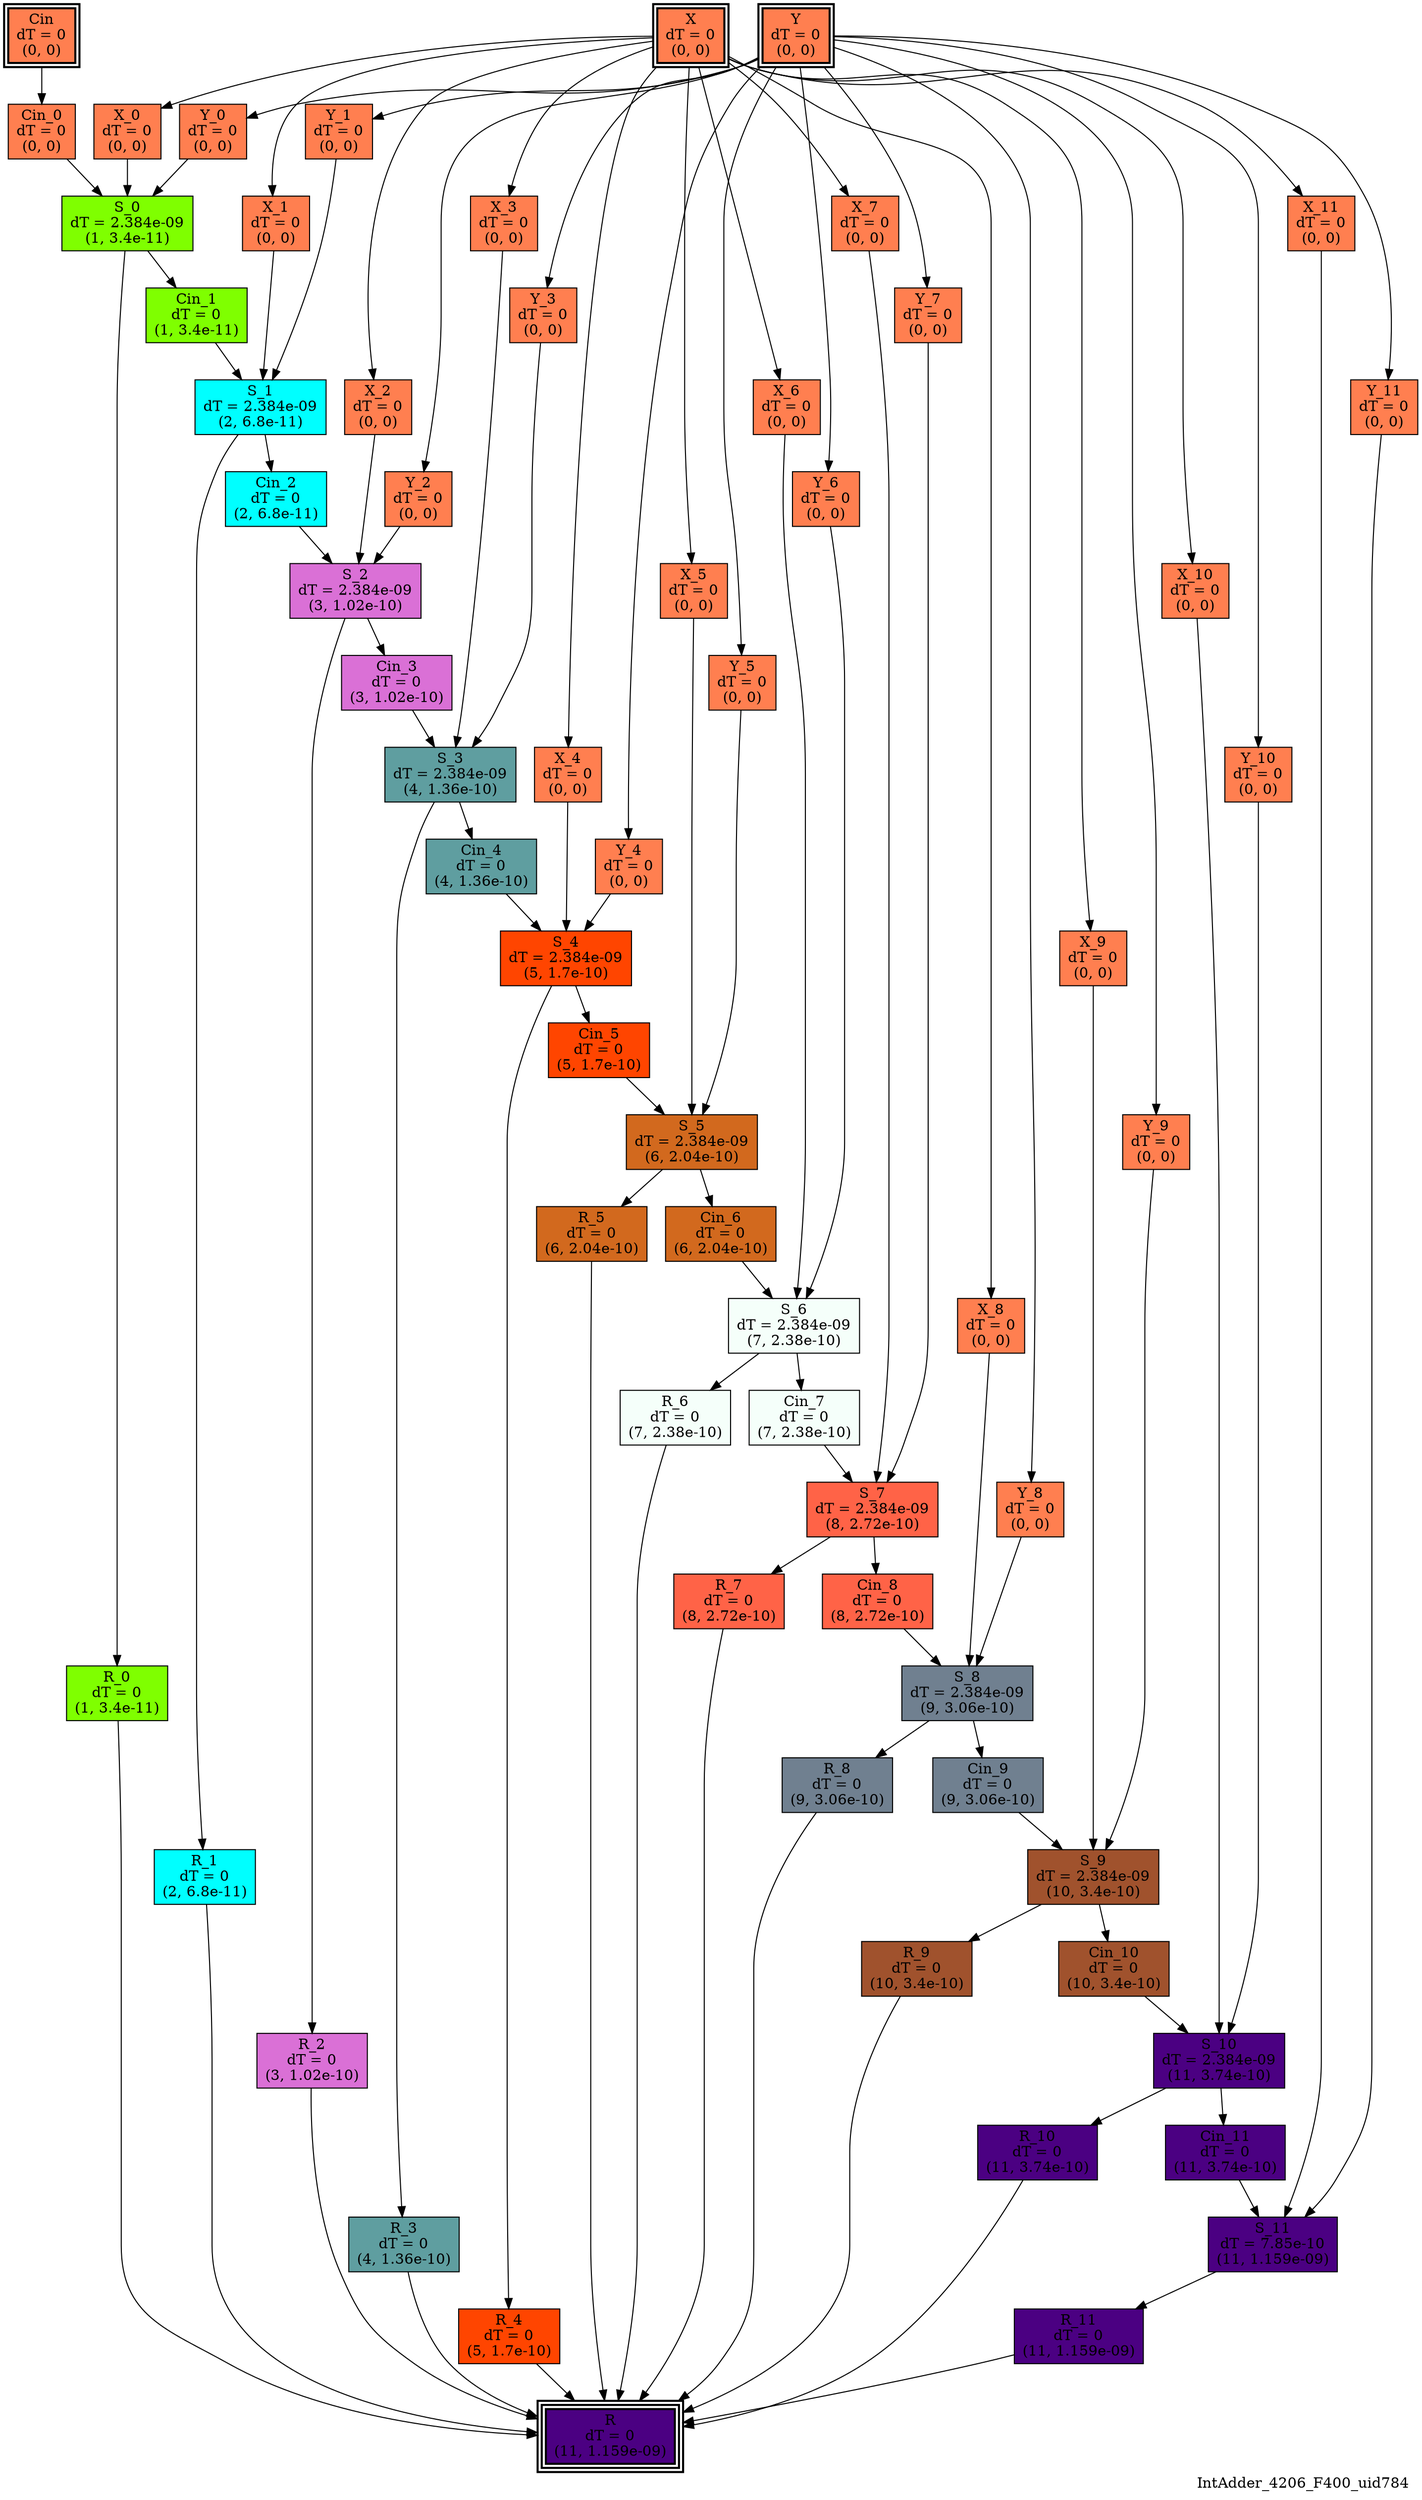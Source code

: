 digraph IntAdder_4206_F400_uid784
{
	//graph drawing options
	label=IntAdder_4206_F400_uid784;
	labelloc=bottom;
	labeljust=right;
	ratio=auto;
	nodesep=0.25;
	ranksep=0.5;

	//input/output signals of operator IntAdder_4206_F400_uid784
	X__IntAdder_4206_F400_uid784 [ label="X\ndT = 0\n(0, 0)", shape=box, color=black, style="bold, filled", fillcolor=coral, peripheries=2 ];
	Y__IntAdder_4206_F400_uid784 [ label="Y\ndT = 0\n(0, 0)", shape=box, color=black, style="bold, filled", fillcolor=coral, peripheries=2 ];
	Cin__IntAdder_4206_F400_uid784 [ label="Cin\ndT = 0\n(0, 0)", shape=box, color=black, style="bold, filled", fillcolor=coral, peripheries=2 ];
	R__IntAdder_4206_F400_uid784 [ label="R\ndT = 0\n(11, 1.159e-09)", shape=box, color=black, style="bold, filled", fillcolor=indigo, peripheries=3 ];
	{rank=same X__IntAdder_4206_F400_uid784, Y__IntAdder_4206_F400_uid784, Cin__IntAdder_4206_F400_uid784};
	{rank=same R__IntAdder_4206_F400_uid784};
	//internal signals of operator IntAdder_4206_F400_uid784
	Cin_0__IntAdder_4206_F400_uid784 [ label="Cin_0\ndT = 0\n(0, 0)", shape=box, color=black, style=filled, fillcolor=coral, peripheries=1 ];
	X_0__IntAdder_4206_F400_uid784 [ label="X_0\ndT = 0\n(0, 0)", shape=box, color=black, style=filled, fillcolor=coral, peripheries=1 ];
	Y_0__IntAdder_4206_F400_uid784 [ label="Y_0\ndT = 0\n(0, 0)", shape=box, color=black, style=filled, fillcolor=coral, peripheries=1 ];
	S_0__IntAdder_4206_F400_uid784 [ label="S_0\ndT = 2.384e-09\n(1, 3.4e-11)", shape=box, color=black, style=filled, fillcolor=chartreuse, peripheries=1 ];
	R_0__IntAdder_4206_F400_uid784 [ label="R_0\ndT = 0\n(1, 3.4e-11)", shape=box, color=black, style=filled, fillcolor=chartreuse, peripheries=1 ];
	Cin_1__IntAdder_4206_F400_uid784 [ label="Cin_1\ndT = 0\n(1, 3.4e-11)", shape=box, color=black, style=filled, fillcolor=chartreuse, peripheries=1 ];
	X_1__IntAdder_4206_F400_uid784 [ label="X_1\ndT = 0\n(0, 0)", shape=box, color=black, style=filled, fillcolor=coral, peripheries=1 ];
	Y_1__IntAdder_4206_F400_uid784 [ label="Y_1\ndT = 0\n(0, 0)", shape=box, color=black, style=filled, fillcolor=coral, peripheries=1 ];
	S_1__IntAdder_4206_F400_uid784 [ label="S_1\ndT = 2.384e-09\n(2, 6.8e-11)", shape=box, color=black, style=filled, fillcolor=cyan, peripheries=1 ];
	R_1__IntAdder_4206_F400_uid784 [ label="R_1\ndT = 0\n(2, 6.8e-11)", shape=box, color=black, style=filled, fillcolor=cyan, peripheries=1 ];
	Cin_2__IntAdder_4206_F400_uid784 [ label="Cin_2\ndT = 0\n(2, 6.8e-11)", shape=box, color=black, style=filled, fillcolor=cyan, peripheries=1 ];
	X_2__IntAdder_4206_F400_uid784 [ label="X_2\ndT = 0\n(0, 0)", shape=box, color=black, style=filled, fillcolor=coral, peripheries=1 ];
	Y_2__IntAdder_4206_F400_uid784 [ label="Y_2\ndT = 0\n(0, 0)", shape=box, color=black, style=filled, fillcolor=coral, peripheries=1 ];
	S_2__IntAdder_4206_F400_uid784 [ label="S_2\ndT = 2.384e-09\n(3, 1.02e-10)", shape=box, color=black, style=filled, fillcolor=orchid, peripheries=1 ];
	R_2__IntAdder_4206_F400_uid784 [ label="R_2\ndT = 0\n(3, 1.02e-10)", shape=box, color=black, style=filled, fillcolor=orchid, peripheries=1 ];
	Cin_3__IntAdder_4206_F400_uid784 [ label="Cin_3\ndT = 0\n(3, 1.02e-10)", shape=box, color=black, style=filled, fillcolor=orchid, peripheries=1 ];
	X_3__IntAdder_4206_F400_uid784 [ label="X_3\ndT = 0\n(0, 0)", shape=box, color=black, style=filled, fillcolor=coral, peripheries=1 ];
	Y_3__IntAdder_4206_F400_uid784 [ label="Y_3\ndT = 0\n(0, 0)", shape=box, color=black, style=filled, fillcolor=coral, peripheries=1 ];
	S_3__IntAdder_4206_F400_uid784 [ label="S_3\ndT = 2.384e-09\n(4, 1.36e-10)", shape=box, color=black, style=filled, fillcolor=cadetblue, peripheries=1 ];
	R_3__IntAdder_4206_F400_uid784 [ label="R_3\ndT = 0\n(4, 1.36e-10)", shape=box, color=black, style=filled, fillcolor=cadetblue, peripheries=1 ];
	Cin_4__IntAdder_4206_F400_uid784 [ label="Cin_4\ndT = 0\n(4, 1.36e-10)", shape=box, color=black, style=filled, fillcolor=cadetblue, peripheries=1 ];
	X_4__IntAdder_4206_F400_uid784 [ label="X_4\ndT = 0\n(0, 0)", shape=box, color=black, style=filled, fillcolor=coral, peripheries=1 ];
	Y_4__IntAdder_4206_F400_uid784 [ label="Y_4\ndT = 0\n(0, 0)", shape=box, color=black, style=filled, fillcolor=coral, peripheries=1 ];
	S_4__IntAdder_4206_F400_uid784 [ label="S_4\ndT = 2.384e-09\n(5, 1.7e-10)", shape=box, color=black, style=filled, fillcolor=orangered, peripheries=1 ];
	R_4__IntAdder_4206_F400_uid784 [ label="R_4\ndT = 0\n(5, 1.7e-10)", shape=box, color=black, style=filled, fillcolor=orangered, peripheries=1 ];
	Cin_5__IntAdder_4206_F400_uid784 [ label="Cin_5\ndT = 0\n(5, 1.7e-10)", shape=box, color=black, style=filled, fillcolor=orangered, peripheries=1 ];
	X_5__IntAdder_4206_F400_uid784 [ label="X_5\ndT = 0\n(0, 0)", shape=box, color=black, style=filled, fillcolor=coral, peripheries=1 ];
	Y_5__IntAdder_4206_F400_uid784 [ label="Y_5\ndT = 0\n(0, 0)", shape=box, color=black, style=filled, fillcolor=coral, peripheries=1 ];
	S_5__IntAdder_4206_F400_uid784 [ label="S_5\ndT = 2.384e-09\n(6, 2.04e-10)", shape=box, color=black, style=filled, fillcolor=chocolate, peripheries=1 ];
	R_5__IntAdder_4206_F400_uid784 [ label="R_5\ndT = 0\n(6, 2.04e-10)", shape=box, color=black, style=filled, fillcolor=chocolate, peripheries=1 ];
	Cin_6__IntAdder_4206_F400_uid784 [ label="Cin_6\ndT = 0\n(6, 2.04e-10)", shape=box, color=black, style=filled, fillcolor=chocolate, peripheries=1 ];
	X_6__IntAdder_4206_F400_uid784 [ label="X_6\ndT = 0\n(0, 0)", shape=box, color=black, style=filled, fillcolor=coral, peripheries=1 ];
	Y_6__IntAdder_4206_F400_uid784 [ label="Y_6\ndT = 0\n(0, 0)", shape=box, color=black, style=filled, fillcolor=coral, peripheries=1 ];
	S_6__IntAdder_4206_F400_uid784 [ label="S_6\ndT = 2.384e-09\n(7, 2.38e-10)", shape=box, color=black, style=filled, fillcolor=mintcream, peripheries=1 ];
	R_6__IntAdder_4206_F400_uid784 [ label="R_6\ndT = 0\n(7, 2.38e-10)", shape=box, color=black, style=filled, fillcolor=mintcream, peripheries=1 ];
	Cin_7__IntAdder_4206_F400_uid784 [ label="Cin_7\ndT = 0\n(7, 2.38e-10)", shape=box, color=black, style=filled, fillcolor=mintcream, peripheries=1 ];
	X_7__IntAdder_4206_F400_uid784 [ label="X_7\ndT = 0\n(0, 0)", shape=box, color=black, style=filled, fillcolor=coral, peripheries=1 ];
	Y_7__IntAdder_4206_F400_uid784 [ label="Y_7\ndT = 0\n(0, 0)", shape=box, color=black, style=filled, fillcolor=coral, peripheries=1 ];
	S_7__IntAdder_4206_F400_uid784 [ label="S_7\ndT = 2.384e-09\n(8, 2.72e-10)", shape=box, color=black, style=filled, fillcolor=tomato, peripheries=1 ];
	R_7__IntAdder_4206_F400_uid784 [ label="R_7\ndT = 0\n(8, 2.72e-10)", shape=box, color=black, style=filled, fillcolor=tomato, peripheries=1 ];
	Cin_8__IntAdder_4206_F400_uid784 [ label="Cin_8\ndT = 0\n(8, 2.72e-10)", shape=box, color=black, style=filled, fillcolor=tomato, peripheries=1 ];
	X_8__IntAdder_4206_F400_uid784 [ label="X_8\ndT = 0\n(0, 0)", shape=box, color=black, style=filled, fillcolor=coral, peripheries=1 ];
	Y_8__IntAdder_4206_F400_uid784 [ label="Y_8\ndT = 0\n(0, 0)", shape=box, color=black, style=filled, fillcolor=coral, peripheries=1 ];
	S_8__IntAdder_4206_F400_uid784 [ label="S_8\ndT = 2.384e-09\n(9, 3.06e-10)", shape=box, color=black, style=filled, fillcolor=slategray, peripheries=1 ];
	R_8__IntAdder_4206_F400_uid784 [ label="R_8\ndT = 0\n(9, 3.06e-10)", shape=box, color=black, style=filled, fillcolor=slategray, peripheries=1 ];
	Cin_9__IntAdder_4206_F400_uid784 [ label="Cin_9\ndT = 0\n(9, 3.06e-10)", shape=box, color=black, style=filled, fillcolor=slategray, peripheries=1 ];
	X_9__IntAdder_4206_F400_uid784 [ label="X_9\ndT = 0\n(0, 0)", shape=box, color=black, style=filled, fillcolor=coral, peripheries=1 ];
	Y_9__IntAdder_4206_F400_uid784 [ label="Y_9\ndT = 0\n(0, 0)", shape=box, color=black, style=filled, fillcolor=coral, peripheries=1 ];
	S_9__IntAdder_4206_F400_uid784 [ label="S_9\ndT = 2.384e-09\n(10, 3.4e-10)", shape=box, color=black, style=filled, fillcolor=sienna, peripheries=1 ];
	R_9__IntAdder_4206_F400_uid784 [ label="R_9\ndT = 0\n(10, 3.4e-10)", shape=box, color=black, style=filled, fillcolor=sienna, peripheries=1 ];
	Cin_10__IntAdder_4206_F400_uid784 [ label="Cin_10\ndT = 0\n(10, 3.4e-10)", shape=box, color=black, style=filled, fillcolor=sienna, peripheries=1 ];
	X_10__IntAdder_4206_F400_uid784 [ label="X_10\ndT = 0\n(0, 0)", shape=box, color=black, style=filled, fillcolor=coral, peripheries=1 ];
	Y_10__IntAdder_4206_F400_uid784 [ label="Y_10\ndT = 0\n(0, 0)", shape=box, color=black, style=filled, fillcolor=coral, peripheries=1 ];
	S_10__IntAdder_4206_F400_uid784 [ label="S_10\ndT = 2.384e-09\n(11, 3.74e-10)", shape=box, color=black, style=filled, fillcolor=indigo, peripheries=1 ];
	R_10__IntAdder_4206_F400_uid784 [ label="R_10\ndT = 0\n(11, 3.74e-10)", shape=box, color=black, style=filled, fillcolor=indigo, peripheries=1 ];
	Cin_11__IntAdder_4206_F400_uid784 [ label="Cin_11\ndT = 0\n(11, 3.74e-10)", shape=box, color=black, style=filled, fillcolor=indigo, peripheries=1 ];
	X_11__IntAdder_4206_F400_uid784 [ label="X_11\ndT = 0\n(0, 0)", shape=box, color=black, style=filled, fillcolor=coral, peripheries=1 ];
	Y_11__IntAdder_4206_F400_uid784 [ label="Y_11\ndT = 0\n(0, 0)", shape=box, color=black, style=filled, fillcolor=coral, peripheries=1 ];
	S_11__IntAdder_4206_F400_uid784 [ label="S_11\ndT = 7.85e-10\n(11, 1.159e-09)", shape=box, color=black, style=filled, fillcolor=indigo, peripheries=1 ];
	R_11__IntAdder_4206_F400_uid784 [ label="R_11\ndT = 0\n(11, 1.159e-09)", shape=box, color=black, style=filled, fillcolor=indigo, peripheries=1 ];

	//subcomponents of operator IntAdder_4206_F400_uid784

	//input and internal signal connections of operator IntAdder_4206_F400_uid784
	X__IntAdder_4206_F400_uid784 -> X_0__IntAdder_4206_F400_uid784 [ arrowhead=normal, arrowsize=1.0, arrowtail=normal, color=black, dir=forward  ];
	X__IntAdder_4206_F400_uid784 -> X_1__IntAdder_4206_F400_uid784 [ arrowhead=normal, arrowsize=1.0, arrowtail=normal, color=black, dir=forward  ];
	X__IntAdder_4206_F400_uid784 -> X_2__IntAdder_4206_F400_uid784 [ arrowhead=normal, arrowsize=1.0, arrowtail=normal, color=black, dir=forward  ];
	X__IntAdder_4206_F400_uid784 -> X_3__IntAdder_4206_F400_uid784 [ arrowhead=normal, arrowsize=1.0, arrowtail=normal, color=black, dir=forward  ];
	X__IntAdder_4206_F400_uid784 -> X_4__IntAdder_4206_F400_uid784 [ arrowhead=normal, arrowsize=1.0, arrowtail=normal, color=black, dir=forward  ];
	X__IntAdder_4206_F400_uid784 -> X_5__IntAdder_4206_F400_uid784 [ arrowhead=normal, arrowsize=1.0, arrowtail=normal, color=black, dir=forward  ];
	X__IntAdder_4206_F400_uid784 -> X_6__IntAdder_4206_F400_uid784 [ arrowhead=normal, arrowsize=1.0, arrowtail=normal, color=black, dir=forward  ];
	X__IntAdder_4206_F400_uid784 -> X_7__IntAdder_4206_F400_uid784 [ arrowhead=normal, arrowsize=1.0, arrowtail=normal, color=black, dir=forward  ];
	X__IntAdder_4206_F400_uid784 -> X_8__IntAdder_4206_F400_uid784 [ arrowhead=normal, arrowsize=1.0, arrowtail=normal, color=black, dir=forward  ];
	X__IntAdder_4206_F400_uid784 -> X_9__IntAdder_4206_F400_uid784 [ arrowhead=normal, arrowsize=1.0, arrowtail=normal, color=black, dir=forward  ];
	X__IntAdder_4206_F400_uid784 -> X_10__IntAdder_4206_F400_uid784 [ arrowhead=normal, arrowsize=1.0, arrowtail=normal, color=black, dir=forward  ];
	X__IntAdder_4206_F400_uid784 -> X_11__IntAdder_4206_F400_uid784 [ arrowhead=normal, arrowsize=1.0, arrowtail=normal, color=black, dir=forward  ];
	Y__IntAdder_4206_F400_uid784 -> Y_0__IntAdder_4206_F400_uid784 [ arrowhead=normal, arrowsize=1.0, arrowtail=normal, color=black, dir=forward  ];
	Y__IntAdder_4206_F400_uid784 -> Y_1__IntAdder_4206_F400_uid784 [ arrowhead=normal, arrowsize=1.0, arrowtail=normal, color=black, dir=forward  ];
	Y__IntAdder_4206_F400_uid784 -> Y_2__IntAdder_4206_F400_uid784 [ arrowhead=normal, arrowsize=1.0, arrowtail=normal, color=black, dir=forward  ];
	Y__IntAdder_4206_F400_uid784 -> Y_3__IntAdder_4206_F400_uid784 [ arrowhead=normal, arrowsize=1.0, arrowtail=normal, color=black, dir=forward  ];
	Y__IntAdder_4206_F400_uid784 -> Y_4__IntAdder_4206_F400_uid784 [ arrowhead=normal, arrowsize=1.0, arrowtail=normal, color=black, dir=forward  ];
	Y__IntAdder_4206_F400_uid784 -> Y_5__IntAdder_4206_F400_uid784 [ arrowhead=normal, arrowsize=1.0, arrowtail=normal, color=black, dir=forward  ];
	Y__IntAdder_4206_F400_uid784 -> Y_6__IntAdder_4206_F400_uid784 [ arrowhead=normal, arrowsize=1.0, arrowtail=normal, color=black, dir=forward  ];
	Y__IntAdder_4206_F400_uid784 -> Y_7__IntAdder_4206_F400_uid784 [ arrowhead=normal, arrowsize=1.0, arrowtail=normal, color=black, dir=forward  ];
	Y__IntAdder_4206_F400_uid784 -> Y_8__IntAdder_4206_F400_uid784 [ arrowhead=normal, arrowsize=1.0, arrowtail=normal, color=black, dir=forward  ];
	Y__IntAdder_4206_F400_uid784 -> Y_9__IntAdder_4206_F400_uid784 [ arrowhead=normal, arrowsize=1.0, arrowtail=normal, color=black, dir=forward  ];
	Y__IntAdder_4206_F400_uid784 -> Y_10__IntAdder_4206_F400_uid784 [ arrowhead=normal, arrowsize=1.0, arrowtail=normal, color=black, dir=forward  ];
	Y__IntAdder_4206_F400_uid784 -> Y_11__IntAdder_4206_F400_uid784 [ arrowhead=normal, arrowsize=1.0, arrowtail=normal, color=black, dir=forward  ];
	Cin__IntAdder_4206_F400_uid784 -> Cin_0__IntAdder_4206_F400_uid784 [ arrowhead=normal, arrowsize=1.0, arrowtail=normal, color=black, dir=forward  ];
	Cin_0__IntAdder_4206_F400_uid784 -> S_0__IntAdder_4206_F400_uid784 [ arrowhead=normal, arrowsize=1.0, arrowtail=normal, color=black, dir=forward  ];
	X_0__IntAdder_4206_F400_uid784 -> S_0__IntAdder_4206_F400_uid784 [ arrowhead=normal, arrowsize=1.0, arrowtail=normal, color=black, dir=forward  ];
	Y_0__IntAdder_4206_F400_uid784 -> S_0__IntAdder_4206_F400_uid784 [ arrowhead=normal, arrowsize=1.0, arrowtail=normal, color=black, dir=forward  ];
	S_0__IntAdder_4206_F400_uid784 -> R_0__IntAdder_4206_F400_uid784 [ arrowhead=normal, arrowsize=1.0, arrowtail=normal, color=black, dir=forward  ];
	S_0__IntAdder_4206_F400_uid784 -> Cin_1__IntAdder_4206_F400_uid784 [ arrowhead=normal, arrowsize=1.0, arrowtail=normal, color=black, dir=forward  ];
	R_0__IntAdder_4206_F400_uid784 -> R__IntAdder_4206_F400_uid784 [ arrowhead=normal, arrowsize=1.0, arrowtail=normal, color=black, dir=forward  ];
	Cin_1__IntAdder_4206_F400_uid784 -> S_1__IntAdder_4206_F400_uid784 [ arrowhead=normal, arrowsize=1.0, arrowtail=normal, color=black, dir=forward  ];
	X_1__IntAdder_4206_F400_uid784 -> S_1__IntAdder_4206_F400_uid784 [ arrowhead=normal, arrowsize=1.0, arrowtail=normal, color=black, dir=forward  ];
	Y_1__IntAdder_4206_F400_uid784 -> S_1__IntAdder_4206_F400_uid784 [ arrowhead=normal, arrowsize=1.0, arrowtail=normal, color=black, dir=forward  ];
	S_1__IntAdder_4206_F400_uid784 -> R_1__IntAdder_4206_F400_uid784 [ arrowhead=normal, arrowsize=1.0, arrowtail=normal, color=black, dir=forward  ];
	S_1__IntAdder_4206_F400_uid784 -> Cin_2__IntAdder_4206_F400_uid784 [ arrowhead=normal, arrowsize=1.0, arrowtail=normal, color=black, dir=forward  ];
	R_1__IntAdder_4206_F400_uid784 -> R__IntAdder_4206_F400_uid784 [ arrowhead=normal, arrowsize=1.0, arrowtail=normal, color=black, dir=forward  ];
	Cin_2__IntAdder_4206_F400_uid784 -> S_2__IntAdder_4206_F400_uid784 [ arrowhead=normal, arrowsize=1.0, arrowtail=normal, color=black, dir=forward  ];
	X_2__IntAdder_4206_F400_uid784 -> S_2__IntAdder_4206_F400_uid784 [ arrowhead=normal, arrowsize=1.0, arrowtail=normal, color=black, dir=forward  ];
	Y_2__IntAdder_4206_F400_uid784 -> S_2__IntAdder_4206_F400_uid784 [ arrowhead=normal, arrowsize=1.0, arrowtail=normal, color=black, dir=forward  ];
	S_2__IntAdder_4206_F400_uid784 -> R_2__IntAdder_4206_F400_uid784 [ arrowhead=normal, arrowsize=1.0, arrowtail=normal, color=black, dir=forward  ];
	S_2__IntAdder_4206_F400_uid784 -> Cin_3__IntAdder_4206_F400_uid784 [ arrowhead=normal, arrowsize=1.0, arrowtail=normal, color=black, dir=forward  ];
	R_2__IntAdder_4206_F400_uid784 -> R__IntAdder_4206_F400_uid784 [ arrowhead=normal, arrowsize=1.0, arrowtail=normal, color=black, dir=forward  ];
	Cin_3__IntAdder_4206_F400_uid784 -> S_3__IntAdder_4206_F400_uid784 [ arrowhead=normal, arrowsize=1.0, arrowtail=normal, color=black, dir=forward  ];
	X_3__IntAdder_4206_F400_uid784 -> S_3__IntAdder_4206_F400_uid784 [ arrowhead=normal, arrowsize=1.0, arrowtail=normal, color=black, dir=forward  ];
	Y_3__IntAdder_4206_F400_uid784 -> S_3__IntAdder_4206_F400_uid784 [ arrowhead=normal, arrowsize=1.0, arrowtail=normal, color=black, dir=forward  ];
	S_3__IntAdder_4206_F400_uid784 -> R_3__IntAdder_4206_F400_uid784 [ arrowhead=normal, arrowsize=1.0, arrowtail=normal, color=black, dir=forward  ];
	S_3__IntAdder_4206_F400_uid784 -> Cin_4__IntAdder_4206_F400_uid784 [ arrowhead=normal, arrowsize=1.0, arrowtail=normal, color=black, dir=forward  ];
	R_3__IntAdder_4206_F400_uid784 -> R__IntAdder_4206_F400_uid784 [ arrowhead=normal, arrowsize=1.0, arrowtail=normal, color=black, dir=forward  ];
	Cin_4__IntAdder_4206_F400_uid784 -> S_4__IntAdder_4206_F400_uid784 [ arrowhead=normal, arrowsize=1.0, arrowtail=normal, color=black, dir=forward  ];
	X_4__IntAdder_4206_F400_uid784 -> S_4__IntAdder_4206_F400_uid784 [ arrowhead=normal, arrowsize=1.0, arrowtail=normal, color=black, dir=forward  ];
	Y_4__IntAdder_4206_F400_uid784 -> S_4__IntAdder_4206_F400_uid784 [ arrowhead=normal, arrowsize=1.0, arrowtail=normal, color=black, dir=forward  ];
	S_4__IntAdder_4206_F400_uid784 -> R_4__IntAdder_4206_F400_uid784 [ arrowhead=normal, arrowsize=1.0, arrowtail=normal, color=black, dir=forward  ];
	S_4__IntAdder_4206_F400_uid784 -> Cin_5__IntAdder_4206_F400_uid784 [ arrowhead=normal, arrowsize=1.0, arrowtail=normal, color=black, dir=forward  ];
	R_4__IntAdder_4206_F400_uid784 -> R__IntAdder_4206_F400_uid784 [ arrowhead=normal, arrowsize=1.0, arrowtail=normal, color=black, dir=forward  ];
	Cin_5__IntAdder_4206_F400_uid784 -> S_5__IntAdder_4206_F400_uid784 [ arrowhead=normal, arrowsize=1.0, arrowtail=normal, color=black, dir=forward  ];
	X_5__IntAdder_4206_F400_uid784 -> S_5__IntAdder_4206_F400_uid784 [ arrowhead=normal, arrowsize=1.0, arrowtail=normal, color=black, dir=forward  ];
	Y_5__IntAdder_4206_F400_uid784 -> S_5__IntAdder_4206_F400_uid784 [ arrowhead=normal, arrowsize=1.0, arrowtail=normal, color=black, dir=forward  ];
	S_5__IntAdder_4206_F400_uid784 -> R_5__IntAdder_4206_F400_uid784 [ arrowhead=normal, arrowsize=1.0, arrowtail=normal, color=black, dir=forward  ];
	S_5__IntAdder_4206_F400_uid784 -> Cin_6__IntAdder_4206_F400_uid784 [ arrowhead=normal, arrowsize=1.0, arrowtail=normal, color=black, dir=forward  ];
	R_5__IntAdder_4206_F400_uid784 -> R__IntAdder_4206_F400_uid784 [ arrowhead=normal, arrowsize=1.0, arrowtail=normal, color=black, dir=forward  ];
	Cin_6__IntAdder_4206_F400_uid784 -> S_6__IntAdder_4206_F400_uid784 [ arrowhead=normal, arrowsize=1.0, arrowtail=normal, color=black, dir=forward  ];
	X_6__IntAdder_4206_F400_uid784 -> S_6__IntAdder_4206_F400_uid784 [ arrowhead=normal, arrowsize=1.0, arrowtail=normal, color=black, dir=forward  ];
	Y_6__IntAdder_4206_F400_uid784 -> S_6__IntAdder_4206_F400_uid784 [ arrowhead=normal, arrowsize=1.0, arrowtail=normal, color=black, dir=forward  ];
	S_6__IntAdder_4206_F400_uid784 -> R_6__IntAdder_4206_F400_uid784 [ arrowhead=normal, arrowsize=1.0, arrowtail=normal, color=black, dir=forward  ];
	S_6__IntAdder_4206_F400_uid784 -> Cin_7__IntAdder_4206_F400_uid784 [ arrowhead=normal, arrowsize=1.0, arrowtail=normal, color=black, dir=forward  ];
	R_6__IntAdder_4206_F400_uid784 -> R__IntAdder_4206_F400_uid784 [ arrowhead=normal, arrowsize=1.0, arrowtail=normal, color=black, dir=forward  ];
	Cin_7__IntAdder_4206_F400_uid784 -> S_7__IntAdder_4206_F400_uid784 [ arrowhead=normal, arrowsize=1.0, arrowtail=normal, color=black, dir=forward  ];
	X_7__IntAdder_4206_F400_uid784 -> S_7__IntAdder_4206_F400_uid784 [ arrowhead=normal, arrowsize=1.0, arrowtail=normal, color=black, dir=forward  ];
	Y_7__IntAdder_4206_F400_uid784 -> S_7__IntAdder_4206_F400_uid784 [ arrowhead=normal, arrowsize=1.0, arrowtail=normal, color=black, dir=forward  ];
	S_7__IntAdder_4206_F400_uid784 -> R_7__IntAdder_4206_F400_uid784 [ arrowhead=normal, arrowsize=1.0, arrowtail=normal, color=black, dir=forward  ];
	S_7__IntAdder_4206_F400_uid784 -> Cin_8__IntAdder_4206_F400_uid784 [ arrowhead=normal, arrowsize=1.0, arrowtail=normal, color=black, dir=forward  ];
	R_7__IntAdder_4206_F400_uid784 -> R__IntAdder_4206_F400_uid784 [ arrowhead=normal, arrowsize=1.0, arrowtail=normal, color=black, dir=forward  ];
	Cin_8__IntAdder_4206_F400_uid784 -> S_8__IntAdder_4206_F400_uid784 [ arrowhead=normal, arrowsize=1.0, arrowtail=normal, color=black, dir=forward  ];
	X_8__IntAdder_4206_F400_uid784 -> S_8__IntAdder_4206_F400_uid784 [ arrowhead=normal, arrowsize=1.0, arrowtail=normal, color=black, dir=forward  ];
	Y_8__IntAdder_4206_F400_uid784 -> S_8__IntAdder_4206_F400_uid784 [ arrowhead=normal, arrowsize=1.0, arrowtail=normal, color=black, dir=forward  ];
	S_8__IntAdder_4206_F400_uid784 -> R_8__IntAdder_4206_F400_uid784 [ arrowhead=normal, arrowsize=1.0, arrowtail=normal, color=black, dir=forward  ];
	S_8__IntAdder_4206_F400_uid784 -> Cin_9__IntAdder_4206_F400_uid784 [ arrowhead=normal, arrowsize=1.0, arrowtail=normal, color=black, dir=forward  ];
	R_8__IntAdder_4206_F400_uid784 -> R__IntAdder_4206_F400_uid784 [ arrowhead=normal, arrowsize=1.0, arrowtail=normal, color=black, dir=forward  ];
	Cin_9__IntAdder_4206_F400_uid784 -> S_9__IntAdder_4206_F400_uid784 [ arrowhead=normal, arrowsize=1.0, arrowtail=normal, color=black, dir=forward  ];
	X_9__IntAdder_4206_F400_uid784 -> S_9__IntAdder_4206_F400_uid784 [ arrowhead=normal, arrowsize=1.0, arrowtail=normal, color=black, dir=forward  ];
	Y_9__IntAdder_4206_F400_uid784 -> S_9__IntAdder_4206_F400_uid784 [ arrowhead=normal, arrowsize=1.0, arrowtail=normal, color=black, dir=forward  ];
	S_9__IntAdder_4206_F400_uid784 -> R_9__IntAdder_4206_F400_uid784 [ arrowhead=normal, arrowsize=1.0, arrowtail=normal, color=black, dir=forward  ];
	S_9__IntAdder_4206_F400_uid784 -> Cin_10__IntAdder_4206_F400_uid784 [ arrowhead=normal, arrowsize=1.0, arrowtail=normal, color=black, dir=forward  ];
	R_9__IntAdder_4206_F400_uid784 -> R__IntAdder_4206_F400_uid784 [ arrowhead=normal, arrowsize=1.0, arrowtail=normal, color=black, dir=forward  ];
	Cin_10__IntAdder_4206_F400_uid784 -> S_10__IntAdder_4206_F400_uid784 [ arrowhead=normal, arrowsize=1.0, arrowtail=normal, color=black, dir=forward  ];
	X_10__IntAdder_4206_F400_uid784 -> S_10__IntAdder_4206_F400_uid784 [ arrowhead=normal, arrowsize=1.0, arrowtail=normal, color=black, dir=forward  ];
	Y_10__IntAdder_4206_F400_uid784 -> S_10__IntAdder_4206_F400_uid784 [ arrowhead=normal, arrowsize=1.0, arrowtail=normal, color=black, dir=forward  ];
	S_10__IntAdder_4206_F400_uid784 -> R_10__IntAdder_4206_F400_uid784 [ arrowhead=normal, arrowsize=1.0, arrowtail=normal, color=black, dir=forward  ];
	S_10__IntAdder_4206_F400_uid784 -> Cin_11__IntAdder_4206_F400_uid784 [ arrowhead=normal, arrowsize=1.0, arrowtail=normal, color=black, dir=forward  ];
	R_10__IntAdder_4206_F400_uid784 -> R__IntAdder_4206_F400_uid784 [ arrowhead=normal, arrowsize=1.0, arrowtail=normal, color=black, dir=forward  ];
	Cin_11__IntAdder_4206_F400_uid784 -> S_11__IntAdder_4206_F400_uid784 [ arrowhead=normal, arrowsize=1.0, arrowtail=normal, color=black, dir=forward  ];
	X_11__IntAdder_4206_F400_uid784 -> S_11__IntAdder_4206_F400_uid784 [ arrowhead=normal, arrowsize=1.0, arrowtail=normal, color=black, dir=forward  ];
	Y_11__IntAdder_4206_F400_uid784 -> S_11__IntAdder_4206_F400_uid784 [ arrowhead=normal, arrowsize=1.0, arrowtail=normal, color=black, dir=forward  ];
	S_11__IntAdder_4206_F400_uid784 -> R_11__IntAdder_4206_F400_uid784 [ arrowhead=normal, arrowsize=1.0, arrowtail=normal, color=black, dir=forward  ];
	R_11__IntAdder_4206_F400_uid784 -> R__IntAdder_4206_F400_uid784 [ arrowhead=normal, arrowsize=1.0, arrowtail=normal, color=black, dir=forward  ];
}

